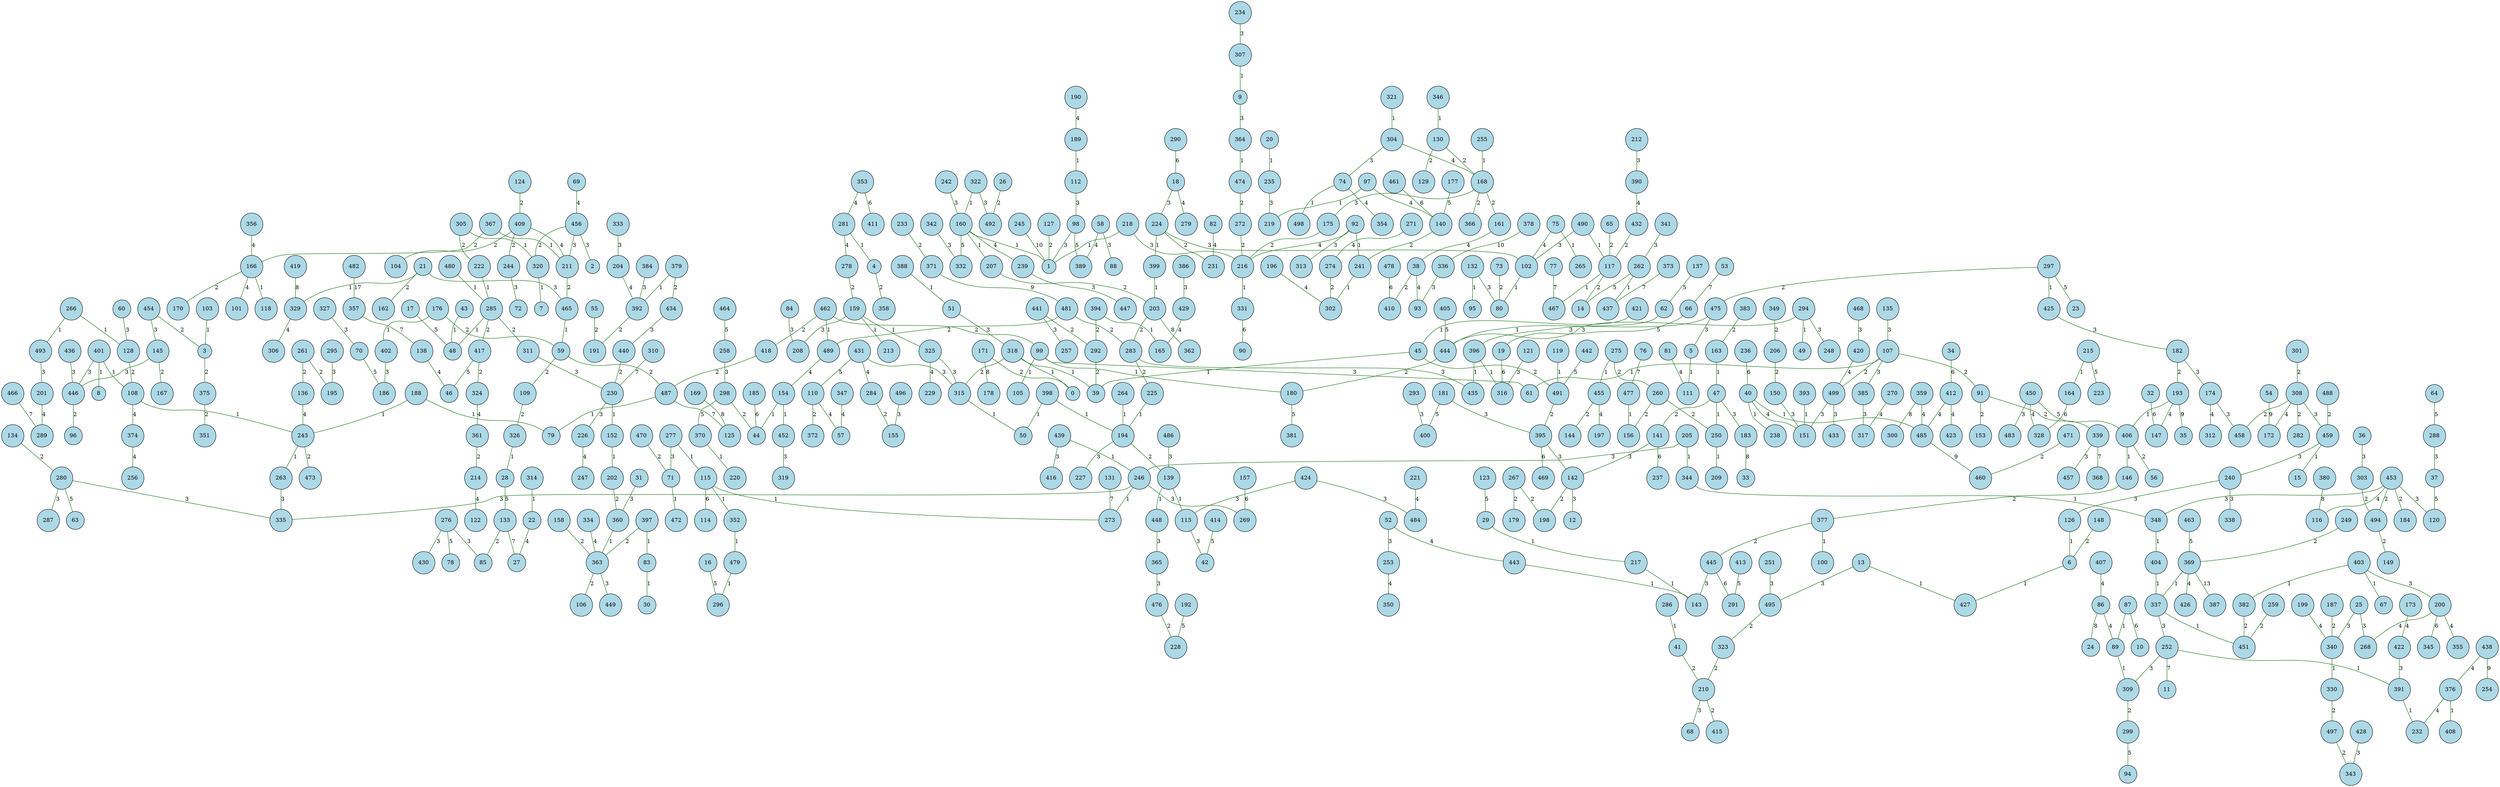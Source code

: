 graph SpanningTree {
  node [shape=circle, style=filled, fillcolor=lightblue];
  edge [color=darkgreen];
  479 -- 296[label="1"];
  225 -- 194[label="1"];
  6 -- 427[label="1"];
  421 -- 45[label="1"];
  346 -- 130[label="1"];
  102 -- 80[label="1"];
  74 -- 498[label="1"];
  379 -- 392[label="1"];
  107 -- 61[label="1"];
  266 -- 128[label="1"];
  401 -- 108[label="1"];
  396 -- 435[label="1"];
  314 -- 22[label="1"];
  188 -- 79[label="1"];
  159 -- 213[label="1"];
  108 -- 243[label="1"];
  241 -- 302[label="1"];
  21 -- 329[label="1"];
  443 -- 143[label="1"];
  262 -- 437[label="1"];
  115 -- 352[label="1"];
  462 -- 489[label="1"];
  40 -- 485[label="1"];
  369 -- 337[label="1"];
  193 -- 406[label="1"];
  391 -- 232[label="1"];
  13 -- 427[label="1"];
  398 -- 194[label="1"];
  337 -- 451[label="1"];
  47 -- 250[label="1"];
  352 -- 479[label="1"];
  388 -- 51[label="1"];
  377 -- 100[label="1"];
  189 -- 112[label="1"];
  285 -- 48[label="1"];
  89 -- 309[label="1"];
  217 -- 143[label="1"];
  29 -- 217[label="1"];
  264 -- 194[label="1"];
  376 -- 408[label="1"];
  340 -- 330[label="1"];
  83 -- 30[label="1"];
  163 -- 47[label="1"];
  266 -- 493[label="1"];
  406 -- 146[label="1"];
  205 -- 344[label="1"];
  216 -- 331[label="1"];
  393 -- 151[label="1"];
  364 -- 474[label="1"];
  326 -- 28[label="1"];
  119 -- 491[label="1"];
  215 -- 164[label="1"];
  160 -- 207[label="1"];
  154 -- 44[label="1"];
  307 -- 9[label="1"];
  126 -- 6[label="1"];
  176 -- 402[label="1"];
  159 -- 325[label="1"];
  160 -- 1[label="1"];
  277 -- 115[label="1"];
  320 -- 7[label="1"];
  250 -- 209[label="1"];
  115 -- 273[label="1"];
  344 -- 348[label="1"];
  490 -- 117[label="1"];
  5 -- 111[label="1"];
  139 -- 448[label="1"];
  243 -- 263[label="1"];
  348 -- 404[label="1"];
  281 -- 4[label="1"];
  40 -- 238[label="1"];
  166 -- 118[label="1"];
  294 -- 49[label="1"];
  99 -- 180[label="1"];
  275 -- 455[label="1"];
  103 -- 3[label="1"];
  315 -- 50[label="1"];
  399 -- 203[label="1"];
  230 -- 152[label="1"];
  487 -- 79[label="1"];
  367 -- 211[label="1"];
  396 -- 316[label="1"];
  188 -- 243[label="1"];
  154 -- 452[label="1"];
  360 -- 363[label="1"];
  477 -- 156[label="1"];
  45 -- 39[label="1"];
  321 -- 304[label="1"];
  397 -- 83[label="1"];
  404 -- 337[label="1"];
  139 -- 113[label="1"];
  117 -- 467[label="1"];
  305 -- 320[label="1"];
  370 -- 220[label="1"];
  465 -- 59[label="1"];
  92 -- 241[label="1"];
  20 -- 235[label="1"];
  97 -- 219[label="1"];
  480 -- 285[label="1"];
  318 -- 39[label="1"];
  297 -- 425[label="1"];
  403 -- 382[label="1"];
  132 -- 95[label="1"];
  222 -- 285[label="1"];
  318 -- 0[label="1"];
  255 -- 168[label="1"];
  439 -- 246[label="1"];
  99 -- 105[label="1"];
  252 -- 391[label="1"];
  43 -- 48[label="1"];
  394 -- 165[label="1"];
  322 -- 160[label="1"];
  75 -- 265[label="1"];
  152 -- 202[label="1"];
  71 -- 472[label="1"];
  87 -- 89[label="1"];
  475 -- 444[label="1"];
  224 -- 399[label="1"];
  246 -- 273[label="1"];
  218 -- 1[label="1"];
  286 -- 41[label="1"];
  403 -- 67[label="1"];
  398 -- 50[label="1"];
  401 -- 8[label="1"];
  459 -- 15[label="1"];
  471 -- 460[label="2"];
  261 -- 195[label="2"];
  440 -- 230[label="2"];
  55 -- 191[label="2"];
  432 -- 117[label="2"];
  274 -- 302[label="2"];
  145 -- 167[label="2"];
  107 -- 91[label="2"];
  394 -- 292[label="2"];
  330 -- 497[label="2"];
  392 -- 191[label="2"];
  488 -- 459[label="2"];
  267 -- 198[label="2"];
  367 -- 166[label="2"];
  168 -- 366[label="2"];
  267 -- 179[label="2"];
  462 -- 418[label="2"];
  454 -- 3[label="2"];
  26 -- 492[label="2"];
  45 -- 491[label="2"];
  233 -- 371[label="2"];
  363 -- 106[label="2"];
  158 -- 363[label="2"];
  301 -- 308[label="2"];
  285 -- 311[label="2"];
  187 -- 340[label="2"];
  210 -- 415[label="2"];
  453 -- 494[label="2"];
  47 -- 141[label="2"];
  148 -- 6[label="2"];
  134 -- 280[label="2"];
  175 -- 216[label="2"];
  481 -- 283[label="2"];
  107 -- 499[label="2"];
  470 -- 71[label="2"];
  260 -- 156[label="2"];
  361 -- 214[label="2"];
  303 -- 494[label="2"];
  130 -- 129[label="2"];
  497 -- 343[label="2"];
  59 -- 109[label="2"];
  272 -- 216[label="2"];
  409 -- 104[label="2"];
  305 -- 222[label="2"];
  308 -- 282[label="2"];
  91 -- 339[label="2"];
  171 -- 0[label="2"];
  202 -- 360[label="2"];
  323 -- 210[label="2"];
  283 -- 225[label="2"];
  127 -- 1[label="2"];
  224 -- 231[label="2"];
  109 -- 326[label="2"];
  142 -- 198[label="2"];
  297 -- 475[label="2"];
  455 -- 144[label="2"];
  494 -- 149[label="2"];
  261 -- 136[label="2"];
  38 -- 410[label="2"];
  117 -- 14[label="2"];
  495 -- 323[label="2"];
  65 -- 117[label="2"];
  243 -- 473[label="2"];
  377 -- 445[label="2"];
  182 -- 193[label="2"];
  375 -- 351[label="2"];
  444 -- 180[label="2"];
  140 -- 241[label="2"];
  146 -- 377[label="2"];
  41 -- 210[label="2"];
  474 -- 272[label="2"];
  298 -- 44[label="2"];
  382 -- 451[label="2"];
  59 -- 487[label="2"];
  397 -- 363[label="2"];
  206 -- 150[label="2"];
  308 -- 458[label="2"];
  285 -- 417[label="2"];
  278 -- 159[label="2"];
  446 -- 96[label="2"];
  309 -- 299[label="2"];
  133 -- 85[label="2"];
  383 -- 163[label="2"];
  21 -- 162[label="2"];
  194 -- 139[label="2"];
  406 -- 56[label="2"];
  453 -- 184[label="2"];
  73 -- 80[label="2"];
  168 -- 161[label="2"];
  4 -- 358[label="2"];
  260 -- 250[label="2"];
  441 -- 292[label="2"];
  481 -- 489[label="2"];
  275 -- 260[label="2"];
  110 -- 372[label="2"];
  462 -- 99[label="2"];
  203 -- 283[label="2"];
  130 -- 168[label="2"];
  259 -- 451[label="2"];
  249 -- 369[label="2"];
  176 -- 59[label="2"];
  124 -- 409[label="2"];
  211 -- 465[label="2"];
  418 -- 487[label="2"];
  379 -- 434[label="2"];
  456 -- 320[label="2"];
  476 -- 228[label="2"];
  349 -- 206[label="2"];
  3 -- 375[label="2"];
  318 -- 315[label="2"];
  409 -- 244[label="2"];
  491 -- 395[label="2"];
  166 -- 170[label="2"];
  91 -- 153[label="2"];
  128 -- 108[label="2"];
  207 -- 203[label="2"];
  292 -- 39[label="2"];
  284 -- 155[label="2"];
  417 -- 324[label="2"];
  384 -- 392[label="3"];
  276 -- 85[label="3"];
  453 -- 120[label="3"];
  246 -- 335[label="3"];
  448 -- 365[label="3"];
  401 -- 446[label="3"];
  445 -- 143[label="3"];
  342 -- 332[label="3"];
  496 -- 155[label="3"];
  311 -- 230[label="3"];
  135 -- 107[label="3"];
  450 -- 483[label="3"];
  288 -- 37[label="3"];
  327 -- 70[label="3"];
  293 -- 400[label="3"];
  31 -- 360[label="3"];
  145 -- 446[label="3"];
  490 -- 102[label="3"];
  322 -- 492[label="3"];
  21 -- 465[label="3"];
  336 -- 93[label="3"];
  9 -- 364[label="3"];
  62 -- 396[label="3"];
  60 -- 128[label="3"];
  325 -- 315[label="3"];
  182 -- 174[label="3"];
  499 -- 151[label="3"];
  218 -- 216[label="3"];
  456 -- 211[label="3"];
  294 -- 444[label="3"];
  242 -- 160[label="3"];
  150 -- 151[label="3"];
  159 -- 208[label="3"];
  51 -- 318[label="3"];
  402 -- 186[label="3"];
  18 -- 224[label="3"];
  456 -- 2[label="3"];
  263 -- 335[label="3"];
  168 -- 175[label="3"];
  205 -- 246[label="3"];
  395 -- 142[label="3"];
  84 -- 208[label="3"];
  339 -- 457[label="3"];
  341 -- 262[label="3"];
  365 -- 476[label="3"];
  294 -- 248[label="3"];
  493 -- 201[label="3"];
  107 -- 385[label="3"];
  132 -- 80[label="3"];
  486 -- 139[label="3"];
  431 -- 315[label="3"];
  403 -- 200[label="3"];
  283 -- 435[label="3"];
  210 -- 68[label="3"];
  194 -- 227[label="3"];
  434 -- 440[label="3"];
  47 -- 183[label="3"];
  234 -- 307[label="3"];
  230 -- 226[label="3"];
  92 -- 313[label="3"];
  428 -- 343[label="3"];
  240 -- 126[label="3"];
  422 -- 391[label="3"];
  337 -- 252[label="3"];
  295 -- 195[label="3"];
  424 -- 484[label="3"];
  99 -- 61[label="3"];
  112 -- 98[label="3"];
  258 -- 298[label="3"];
  58 -- 88[label="3"];
  453 -- 348[label="3"];
  333 -- 204[label="3"];
  277 -- 71[label="3"];
  424 -- 113[label="3"];
  452 -- 319[label="3"];
  454 -- 145[label="3"];
  246 -- 269[label="3"];
  304 -- 74[label="3"];
  113 -- 42[label="3"];
  181 -- 395[label="3"];
  363 -- 449[label="3"];
  13 -- 495[label="3"];
  386 -- 429[label="3"];
  98 -- 1[label="3"];
  276 -- 430[label="3"];
  174 -- 458[label="3"];
  385 -- 317[label="3"];
  468 -- 420[label="3"];
  280 -- 287[label="3"];
  25 -- 340[label="3"];
  52 -- 253[label="3"];
  235 -- 219[label="3"];
  244 -- 72[label="3"];
  25 -- 268[label="3"];
  441 -- 257[label="3"];
  141 -- 142[label="3"];
  36 -- 303[label="3"];
  439 -- 416[label="3"];
  252 -- 309[label="3"];
  142 -- 12[label="3"];
  425 -- 182[label="3"];
  499 -- 433[label="3"];
  212 -- 390[label="3"];
  240 -- 338[label="3"];
  280 -- 335[label="3"];
  436 -- 446[label="3"];
  475 -- 5[label="3"];
  224 -- 102[label="3"];
  251 -- 495[label="3"];
  239 -- 447[label="3"];
  459 -- 240[label="3"];
  121 -- 316[label="3"];
  308 -- 459[label="3"];
  409 -- 211[label="4"];
  347 -- 57[label="4"];
  58 -- 389[label="4"];
  200 -- 355[label="4"];
  369 -- 426[label="4"];
  136 -- 243[label="4"];
  38 -- 93[label="4"];
  453 -- 116[label="4"];
  376 -- 232[label="4"];
  431 -- 284[label="4"];
  196 -- 302[label="4"];
  271 -- 274[label="4"];
  304 -- 168[label="4"];
  374 -- 256[label="4"];
  108 -- 374[label="4"];
  97 -- 140[label="4"];
  390 -- 432[label="4"];
  429 -- 165[label="4"];
  359 -- 485[label="4"];
  75 -- 102[label="4"];
  200 -- 268[label="4"];
  325 -- 229[label="4"];
  201 -- 289[label="4"];
  407 -- 86[label="4"];
  226 -- 247[label="4"];
  160 -- 239[label="4"];
  253 -- 350[label="4"];
  455 -- 197[label="4"];
  110 -- 57[label="4"];
  420 -- 499[label="4"];
  412 -- 485[label="4"];
  353 -- 281[label="4"];
  40 -- 151[label="4"];
  92 -- 216[label="4"];
  199 -- 340[label="4"];
  334 -- 363[label="4"];
  270 -- 317[label="4"];
  412 -- 423[label="4"];
  86 -- 89[label="4"];
  356 -- 166[label="4"];
  214 -- 122[label="4"];
  174 -- 312[label="4"];
  138 -- 46[label="4"];
  173 -- 422[label="4"];
  324 -- 361[label="4"];
  166 -- 101[label="4"];
  69 -- 456[label="4"];
  193 -- 147[label="4"];
  221 -- 484[label="4"];
  308 -- 172[label="4"];
  52 -- 443[label="4"];
  204 -- 392[label="4"];
  450 -- 328[label="4"];
  438 -- 376[label="4"];
  18 -- 279[label="4"];
  190 -- 189[label="4"];
  81 -- 111[label="4"];
  161 -- 38[label="4"];
  22 -- 27[label="4"];
  489 -- 154[label="4"];
  74 -- 354[label="4"];
  82 -- 231[label="4"];
  329 -- 306[label="4"];
  281 -- 278[label="4"];
  123 -- 29[label="5"];
  464 -- 258[label="5"];
  192 -- 228[label="5"];
  431 -- 110[label="5"];
  181 -- 400[label="5"];
  405 -- 444[label="5"];
  297 -- 23[label="5"];
  28 -- 133[label="5"];
  414 -- 42[label="5"];
  17 -- 48[label="5"];
  98 -- 389[label="5"];
  16 -- 296[label="5"];
  137 -- 62[label="5"];
  450 -- 406[label="5"];
  442 -- 491[label="5"];
  417 -- 46[label="5"];
  37 -- 120[label="5"];
  413 -- 291[label="5"];
  276 -- 78[label="5"];
  262 -- 14[label="5"];
  463 -- 369[label="5"];
  66 -- 19[label="5"];
  177 -- 140[label="5"];
  160 -- 332[label="5"];
  64 -- 288[label="5"];
  280 -- 63[label="5"];
  299 -- 94[label="5"];
  298 -- 370[label="5"];
  215 -- 223[label="5"];
  180 -- 381[label="5"];
  70 -- 186[label="5"];
  115 -- 114[label="6"];
  461 -- 140[label="6"];
  164 -- 328[label="6"];
  290 -- 18[label="6"];
  141 -- 237[label="6"];
  19 -- 316[label="6"];
  331 -- 90[label="6"];
  445 -- 291[label="6"];
  34 -- 412[label="6"];
  353 -- 411[label="6"];
  200 -- 345[label="6"];
  87 -- 10[label="6"];
  478 -- 410[label="6"];
  32 -- 147[label="6"];
  157 -- 269[label="6"];
  185 -- 44[label="6"];
  236 -- 40[label="6"];
  395 -- 469[label="6"];
  53 -- 66[label="7"];
  466 -- 289[label="7"];
  373 -- 437[label="7"];
  357 -- 138[label="7"];
  133 -- 27[label="7"];
  487 -- 125[label="7"];
  77 -- 467[label="7"];
  131 -- 273[label="7"];
  252 -- 11[label="7"];
  310 -- 230[label="7"];
  339 -- 368[label="7"];
  76 -- 477[label="7"];
  183 -- 33[label="8"];
  419 -- 329[label="8"];
  203 -- 362[label="8"];
  169 -- 125[label="8"];
  359 -- 300[label="8"];
  86 -- 24[label="8"];
  380 -- 116[label="8"];
  171 -- 178[label="8"];
  371 -- 481[label="9"];
  438 -- 254[label="9"];
  193 -- 35[label="9"];
  54 -- 172[label="9"];
  485 -- 460[label="9"];
  245 -- 1[label="10"];
  378 -- 336[label="10"];
  369 -- 387[label="13"];
  482 -- 357[label="17"];
}
